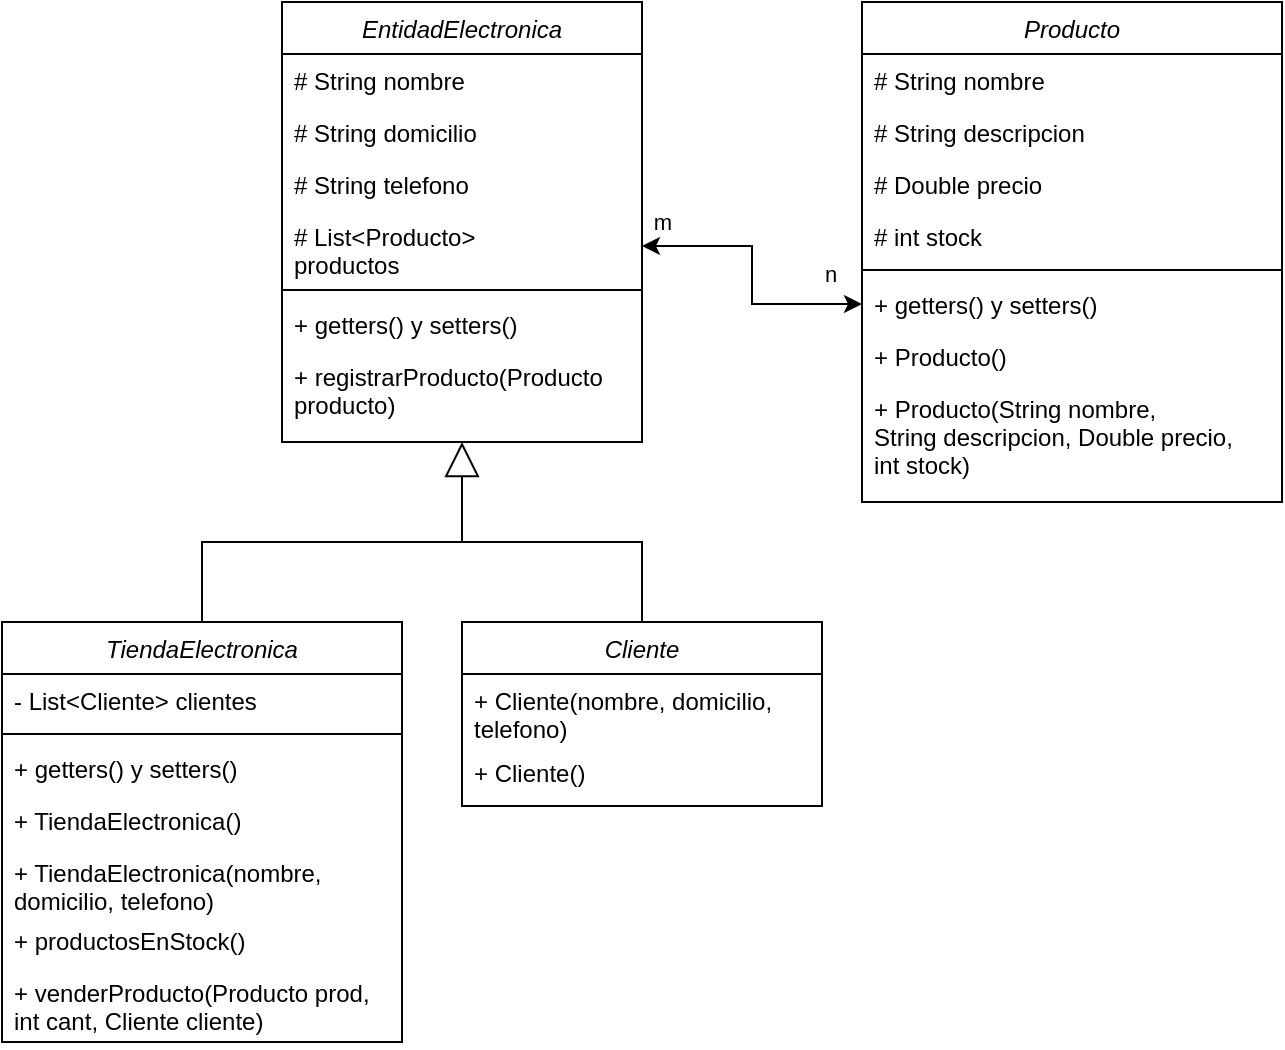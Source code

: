 <mxfile version="22.0.6" type="github">
  <diagram id="C5RBs43oDa-KdzZeNtuy" name="Page-1">
    <mxGraphModel dx="1707" dy="397" grid="1" gridSize="10" guides="1" tooltips="1" connect="1" arrows="1" fold="1" page="1" pageScale="1" pageWidth="827" pageHeight="1169" math="0" shadow="0">
      <root>
        <mxCell id="WIyWlLk6GJQsqaUBKTNV-0" />
        <mxCell id="WIyWlLk6GJQsqaUBKTNV-1" parent="WIyWlLk6GJQsqaUBKTNV-0" />
        <mxCell id="zkfFHV4jXpPFQw0GAbJ--0" value="Producto" style="swimlane;fontStyle=2;align=center;verticalAlign=top;childLayout=stackLayout;horizontal=1;startSize=26;horizontalStack=0;resizeParent=1;resizeLast=0;collapsible=1;marginBottom=0;rounded=0;shadow=0;strokeWidth=1;" parent="WIyWlLk6GJQsqaUBKTNV-1" vertex="1">
          <mxGeometry x="170" width="210" height="250" as="geometry">
            <mxRectangle x="220" y="120" width="160" height="26" as="alternateBounds" />
          </mxGeometry>
        </mxCell>
        <mxCell id="zkfFHV4jXpPFQw0GAbJ--1" value="# String nombre" style="text;align=left;verticalAlign=top;spacingLeft=4;spacingRight=4;overflow=hidden;rotatable=0;points=[[0,0.5],[1,0.5]];portConstraint=eastwest;" parent="zkfFHV4jXpPFQw0GAbJ--0" vertex="1">
          <mxGeometry y="26" width="210" height="26" as="geometry" />
        </mxCell>
        <mxCell id="zkfFHV4jXpPFQw0GAbJ--2" value="# String descripcion" style="text;align=left;verticalAlign=top;spacingLeft=4;spacingRight=4;overflow=hidden;rotatable=0;points=[[0,0.5],[1,0.5]];portConstraint=eastwest;rounded=0;shadow=0;html=0;" parent="zkfFHV4jXpPFQw0GAbJ--0" vertex="1">
          <mxGeometry y="52" width="210" height="26" as="geometry" />
        </mxCell>
        <mxCell id="zkfFHV4jXpPFQw0GAbJ--3" value="# Double precio" style="text;align=left;verticalAlign=top;spacingLeft=4;spacingRight=4;overflow=hidden;rotatable=0;points=[[0,0.5],[1,0.5]];portConstraint=eastwest;rounded=0;shadow=0;html=0;" parent="zkfFHV4jXpPFQw0GAbJ--0" vertex="1">
          <mxGeometry y="78" width="210" height="26" as="geometry" />
        </mxCell>
        <mxCell id="6Tm3LDUMz_CbWLDTazXE-3" value="# int stock" style="text;align=left;verticalAlign=top;spacingLeft=4;spacingRight=4;overflow=hidden;rotatable=0;points=[[0,0.5],[1,0.5]];portConstraint=eastwest;rounded=0;shadow=0;html=0;" vertex="1" parent="zkfFHV4jXpPFQw0GAbJ--0">
          <mxGeometry y="104" width="210" height="26" as="geometry" />
        </mxCell>
        <mxCell id="zkfFHV4jXpPFQw0GAbJ--4" value="" style="line;html=1;strokeWidth=1;align=left;verticalAlign=middle;spacingTop=-1;spacingLeft=3;spacingRight=3;rotatable=0;labelPosition=right;points=[];portConstraint=eastwest;" parent="zkfFHV4jXpPFQw0GAbJ--0" vertex="1">
          <mxGeometry y="130" width="210" height="8" as="geometry" />
        </mxCell>
        <mxCell id="zkfFHV4jXpPFQw0GAbJ--5" value="+ getters() y setters()" style="text;align=left;verticalAlign=top;spacingLeft=4;spacingRight=4;overflow=hidden;rotatable=0;points=[[0,0.5],[1,0.5]];portConstraint=eastwest;" parent="zkfFHV4jXpPFQw0GAbJ--0" vertex="1">
          <mxGeometry y="138" width="210" height="26" as="geometry" />
        </mxCell>
        <mxCell id="6Tm3LDUMz_CbWLDTazXE-84" value="+ Producto()" style="text;align=left;verticalAlign=top;spacingLeft=4;spacingRight=4;overflow=hidden;rotatable=0;points=[[0,0.5],[1,0.5]];portConstraint=eastwest;" vertex="1" parent="zkfFHV4jXpPFQw0GAbJ--0">
          <mxGeometry y="164" width="210" height="26" as="geometry" />
        </mxCell>
        <mxCell id="6Tm3LDUMz_CbWLDTazXE-85" value="+ Producto(String nombre, &#xa;String descripcion, Double precio,&#xa;int stock)" style="text;align=left;verticalAlign=top;spacingLeft=4;spacingRight=4;overflow=hidden;rotatable=0;points=[[0,0.5],[1,0.5]];portConstraint=eastwest;" vertex="1" parent="zkfFHV4jXpPFQw0GAbJ--0">
          <mxGeometry y="190" width="210" height="50" as="geometry" />
        </mxCell>
        <mxCell id="6Tm3LDUMz_CbWLDTazXE-82" style="edgeStyle=orthogonalEdgeStyle;rounded=0;orthogonalLoop=1;jettySize=auto;html=1;exitX=0.5;exitY=0;exitDx=0;exitDy=0;endArrow=none;endFill=0;" edge="1" parent="WIyWlLk6GJQsqaUBKTNV-1" source="6Tm3LDUMz_CbWLDTazXE-33">
          <mxGeometry relative="1" as="geometry">
            <mxPoint x="-30" y="270" as="targetPoint" />
            <Array as="points">
              <mxPoint x="60" y="270" />
            </Array>
          </mxGeometry>
        </mxCell>
        <mxCell id="6Tm3LDUMz_CbWLDTazXE-33" value="Cliente" style="swimlane;fontStyle=2;align=center;verticalAlign=top;childLayout=stackLayout;horizontal=1;startSize=26;horizontalStack=0;resizeParent=1;resizeLast=0;collapsible=1;marginBottom=0;rounded=0;shadow=0;strokeWidth=1;" vertex="1" parent="WIyWlLk6GJQsqaUBKTNV-1">
          <mxGeometry x="-30" y="310" width="180" height="92" as="geometry">
            <mxRectangle x="220" y="120" width="160" height="26" as="alternateBounds" />
          </mxGeometry>
        </mxCell>
        <mxCell id="6Tm3LDUMz_CbWLDTazXE-55" value="+ Cliente(nombre, domicilio, &#xa;telefono)" style="text;align=left;verticalAlign=top;spacingLeft=4;spacingRight=4;overflow=hidden;rotatable=0;points=[[0,0.5],[1,0.5]];portConstraint=eastwest;" vertex="1" parent="6Tm3LDUMz_CbWLDTazXE-33">
          <mxGeometry y="26" width="180" height="36" as="geometry" />
        </mxCell>
        <mxCell id="6Tm3LDUMz_CbWLDTazXE-56" value="+ Cliente()" style="text;align=left;verticalAlign=top;spacingLeft=4;spacingRight=4;overflow=hidden;rotatable=0;points=[[0,0.5],[1,0.5]];portConstraint=eastwest;" vertex="1" parent="6Tm3LDUMz_CbWLDTazXE-33">
          <mxGeometry y="62" width="180" height="30" as="geometry" />
        </mxCell>
        <mxCell id="6Tm3LDUMz_CbWLDTazXE-81" style="edgeStyle=orthogonalEdgeStyle;rounded=0;orthogonalLoop=1;jettySize=auto;html=1;exitX=0.5;exitY=0;exitDx=0;exitDy=0;entryX=0.5;entryY=1;entryDx=0;entryDy=0;endArrow=block;endFill=0;endSize=15;" edge="1" parent="WIyWlLk6GJQsqaUBKTNV-1" source="6Tm3LDUMz_CbWLDTazXE-42" target="6Tm3LDUMz_CbWLDTazXE-71">
          <mxGeometry relative="1" as="geometry" />
        </mxCell>
        <mxCell id="6Tm3LDUMz_CbWLDTazXE-42" value="TiendaElectronica" style="swimlane;fontStyle=2;align=center;verticalAlign=top;childLayout=stackLayout;horizontal=1;startSize=26;horizontalStack=0;resizeParent=1;resizeLast=0;collapsible=1;marginBottom=0;rounded=0;shadow=0;strokeWidth=1;" vertex="1" parent="WIyWlLk6GJQsqaUBKTNV-1">
          <mxGeometry x="-260" y="310" width="200" height="210" as="geometry">
            <mxRectangle x="220" y="120" width="160" height="26" as="alternateBounds" />
          </mxGeometry>
        </mxCell>
        <mxCell id="6Tm3LDUMz_CbWLDTazXE-46" value="- List&lt;Cliente&gt; clientes" style="text;align=left;verticalAlign=top;spacingLeft=4;spacingRight=4;overflow=hidden;rotatable=0;points=[[0,0.5],[1,0.5]];portConstraint=eastwest;rounded=0;shadow=0;html=0;" vertex="1" parent="6Tm3LDUMz_CbWLDTazXE-42">
          <mxGeometry y="26" width="200" height="26" as="geometry" />
        </mxCell>
        <mxCell id="6Tm3LDUMz_CbWLDTazXE-47" value="" style="line;html=1;strokeWidth=1;align=left;verticalAlign=middle;spacingTop=-1;spacingLeft=3;spacingRight=3;rotatable=0;labelPosition=right;points=[];portConstraint=eastwest;" vertex="1" parent="6Tm3LDUMz_CbWLDTazXE-42">
          <mxGeometry y="52" width="200" height="8" as="geometry" />
        </mxCell>
        <mxCell id="6Tm3LDUMz_CbWLDTazXE-48" value="+ getters() y setters()" style="text;align=left;verticalAlign=top;spacingLeft=4;spacingRight=4;overflow=hidden;rotatable=0;points=[[0,0.5],[1,0.5]];portConstraint=eastwest;" vertex="1" parent="6Tm3LDUMz_CbWLDTazXE-42">
          <mxGeometry y="60" width="200" height="26" as="geometry" />
        </mxCell>
        <mxCell id="6Tm3LDUMz_CbWLDTazXE-52" value="+ TiendaElectronica()" style="text;align=left;verticalAlign=top;spacingLeft=4;spacingRight=4;overflow=hidden;rotatable=0;points=[[0,0.5],[1,0.5]];portConstraint=eastwest;" vertex="1" parent="6Tm3LDUMz_CbWLDTazXE-42">
          <mxGeometry y="86" width="200" height="26" as="geometry" />
        </mxCell>
        <mxCell id="6Tm3LDUMz_CbWLDTazXE-53" value="+ TiendaElectronica(nombre, &#xa;domicilio, telefono)" style="text;align=left;verticalAlign=top;spacingLeft=4;spacingRight=4;overflow=hidden;rotatable=0;points=[[0,0.5],[1,0.5]];portConstraint=eastwest;" vertex="1" parent="6Tm3LDUMz_CbWLDTazXE-42">
          <mxGeometry y="112" width="200" height="34" as="geometry" />
        </mxCell>
        <mxCell id="6Tm3LDUMz_CbWLDTazXE-50" value="+ productosEnStock()" style="text;align=left;verticalAlign=top;spacingLeft=4;spacingRight=4;overflow=hidden;rotatable=0;points=[[0,0.5],[1,0.5]];portConstraint=eastwest;" vertex="1" parent="6Tm3LDUMz_CbWLDTazXE-42">
          <mxGeometry y="146" width="200" height="26" as="geometry" />
        </mxCell>
        <mxCell id="6Tm3LDUMz_CbWLDTazXE-83" value="+ venderProducto(Producto prod,&#xa;int cant, Cliente cliente)" style="text;align=left;verticalAlign=top;spacingLeft=4;spacingRight=4;overflow=hidden;rotatable=0;points=[[0,0.5],[1,0.5]];portConstraint=eastwest;" vertex="1" parent="6Tm3LDUMz_CbWLDTazXE-42">
          <mxGeometry y="172" width="200" height="38" as="geometry" />
        </mxCell>
        <mxCell id="6Tm3LDUMz_CbWLDTazXE-71" value="EntidadElectronica" style="swimlane;fontStyle=2;align=center;verticalAlign=top;childLayout=stackLayout;horizontal=1;startSize=26;horizontalStack=0;resizeParent=1;resizeLast=0;collapsible=1;marginBottom=0;rounded=0;shadow=0;strokeWidth=1;" vertex="1" parent="WIyWlLk6GJQsqaUBKTNV-1">
          <mxGeometry x="-120" width="180" height="220" as="geometry">
            <mxRectangle x="220" y="120" width="160" height="26" as="alternateBounds" />
          </mxGeometry>
        </mxCell>
        <mxCell id="6Tm3LDUMz_CbWLDTazXE-72" value="# String nombre" style="text;align=left;verticalAlign=top;spacingLeft=4;spacingRight=4;overflow=hidden;rotatable=0;points=[[0,0.5],[1,0.5]];portConstraint=eastwest;" vertex="1" parent="6Tm3LDUMz_CbWLDTazXE-71">
          <mxGeometry y="26" width="180" height="26" as="geometry" />
        </mxCell>
        <mxCell id="6Tm3LDUMz_CbWLDTazXE-73" value="# String domicilio" style="text;align=left;verticalAlign=top;spacingLeft=4;spacingRight=4;overflow=hidden;rotatable=0;points=[[0,0.5],[1,0.5]];portConstraint=eastwest;" vertex="1" parent="6Tm3LDUMz_CbWLDTazXE-71">
          <mxGeometry y="52" width="180" height="26" as="geometry" />
        </mxCell>
        <mxCell id="6Tm3LDUMz_CbWLDTazXE-74" value="# String telefono" style="text;align=left;verticalAlign=top;spacingLeft=4;spacingRight=4;overflow=hidden;rotatable=0;points=[[0,0.5],[1,0.5]];portConstraint=eastwest;" vertex="1" parent="6Tm3LDUMz_CbWLDTazXE-71">
          <mxGeometry y="78" width="180" height="26" as="geometry" />
        </mxCell>
        <mxCell id="6Tm3LDUMz_CbWLDTazXE-75" value="# List&lt;Producto&gt;&#xa;productos" style="text;align=left;verticalAlign=top;spacingLeft=4;spacingRight=4;overflow=hidden;rotatable=0;points=[[0,0.5],[1,0.5]];portConstraint=eastwest;rounded=0;shadow=0;html=0;" vertex="1" parent="6Tm3LDUMz_CbWLDTazXE-71">
          <mxGeometry y="104" width="180" height="36" as="geometry" />
        </mxCell>
        <mxCell id="6Tm3LDUMz_CbWLDTazXE-76" value="" style="line;html=1;strokeWidth=1;align=left;verticalAlign=middle;spacingTop=-1;spacingLeft=3;spacingRight=3;rotatable=0;labelPosition=right;points=[];portConstraint=eastwest;" vertex="1" parent="6Tm3LDUMz_CbWLDTazXE-71">
          <mxGeometry y="140" width="180" height="8" as="geometry" />
        </mxCell>
        <mxCell id="6Tm3LDUMz_CbWLDTazXE-77" value="+ getters() y setters()" style="text;align=left;verticalAlign=top;spacingLeft=4;spacingRight=4;overflow=hidden;rotatable=0;points=[[0,0.5],[1,0.5]];portConstraint=eastwest;" vertex="1" parent="6Tm3LDUMz_CbWLDTazXE-71">
          <mxGeometry y="148" width="180" height="26" as="geometry" />
        </mxCell>
        <mxCell id="6Tm3LDUMz_CbWLDTazXE-80" value="+ registrarProducto(Producto &#xa;producto)" style="text;align=left;verticalAlign=top;spacingLeft=4;spacingRight=4;overflow=hidden;rotatable=0;points=[[0,0.5],[1,0.5]];portConstraint=eastwest;" vertex="1" parent="6Tm3LDUMz_CbWLDTazXE-71">
          <mxGeometry y="174" width="180" height="46" as="geometry" />
        </mxCell>
        <mxCell id="6Tm3LDUMz_CbWLDTazXE-86" style="edgeStyle=orthogonalEdgeStyle;rounded=0;orthogonalLoop=1;jettySize=auto;html=1;exitX=1;exitY=0.5;exitDx=0;exitDy=0;entryX=0;entryY=0.5;entryDx=0;entryDy=0;startArrow=classic;startFill=1;" edge="1" parent="WIyWlLk6GJQsqaUBKTNV-1" source="6Tm3LDUMz_CbWLDTazXE-75" target="zkfFHV4jXpPFQw0GAbJ--5">
          <mxGeometry relative="1" as="geometry" />
        </mxCell>
        <mxCell id="6Tm3LDUMz_CbWLDTazXE-87" value="m" style="edgeLabel;html=1;align=center;verticalAlign=middle;resizable=0;points=[];" vertex="1" connectable="0" parent="6Tm3LDUMz_CbWLDTazXE-86">
          <mxGeometry x="-0.698" y="-3" relative="1" as="geometry">
            <mxPoint x="-11" y="-15" as="offset" />
          </mxGeometry>
        </mxCell>
        <mxCell id="6Tm3LDUMz_CbWLDTazXE-88" value="n" style="edgeLabel;html=1;align=center;verticalAlign=middle;resizable=0;points=[];" vertex="1" connectable="0" parent="WIyWlLk6GJQsqaUBKTNV-1">
          <mxGeometry x="90" y="110" as="geometry">
            <mxPoint x="64" y="26" as="offset" />
          </mxGeometry>
        </mxCell>
      </root>
    </mxGraphModel>
  </diagram>
</mxfile>
